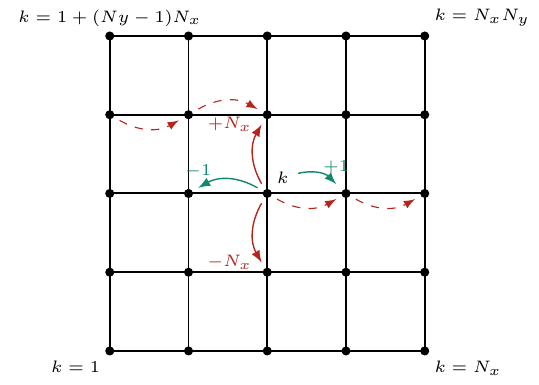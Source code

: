 \documentclass{standalone}
\usepackage[dvipsnames,x11names,svgnames]{xcolor}
\usepackage{tikz}
\usepackage{amsmath}
\usetikzlibrary{patterns,positioning,arrows}

\begin{document}

\tikzset{font={\fontsize{6pt}{10}\selectfont}}
  \begin{tikzpicture}
    \draw [draw,line width=0.025cm] (-2,-2) grid (2,2);
    \foreach \x in {-2,-1,0,1,2}
	\foreach \y in {-2,-1,0,1,2}
	   {
	     \draw [fill=black](\x,\y) circle (0.05cm) node (\x\y) {};
	     }
    
    \node [draw=none, anchor=north east ] at ( -2,-2 ) {$k=1$};
    \node [draw=none, anchor=south] at ( -2,2 ) {$k=1+(Ny-1)N_x$};
    \node [draw=none, anchor=north west ] at ( 2,-2 ) {$k=N_x$};
    \node [draw=none, anchor=south west ] at ( 2,2 ) {$k=N_x N_y$};
    \node [draw=none, anchor=south west ] (k) at ( 0,0 ) {$k$};
    \draw [->,>=latex,PineGreen,line width=0.5pt] (k) to [bend left] (10) 
    node [above] {$+1$} ;
    \draw [->,>=latex,PineGreen,line width=0.5pt] (00) to [bend right] (-10) node [above] {$-1$} ;
    \draw [->,>=latex,BrickRed,line width=0.5pt] (00) to [bend left] (01) node [left] {$+N_x$} ;
    \draw [->,>=latex,BrickRed,line width=0.5pt] (00) to [bend right] (0-1) node [left] {$-N_x$} ;
    \draw [->,>=latex,BrickRed,dashed] (00) to [bend right=30] (10);
    \draw [->,>=latex,BrickRed,dashed] (10) to [bend right=30] (20);
    \draw [->,>=latex,BrickRed,dashed] (-21) to[bend right=30] (-11);
    \draw [->,>=latex,BrickRed,dashed] (-11) to[bend left=30] (01);

    %\node [draw=none, anchor=south west ] (kr) at ( 1,0 ) {$k+1$};
    %\node [draw=none, anchor=south east ] (kl) at ( -1,0 ) {$k+1$};
    
  \end{tikzpicture}

\end{document}
